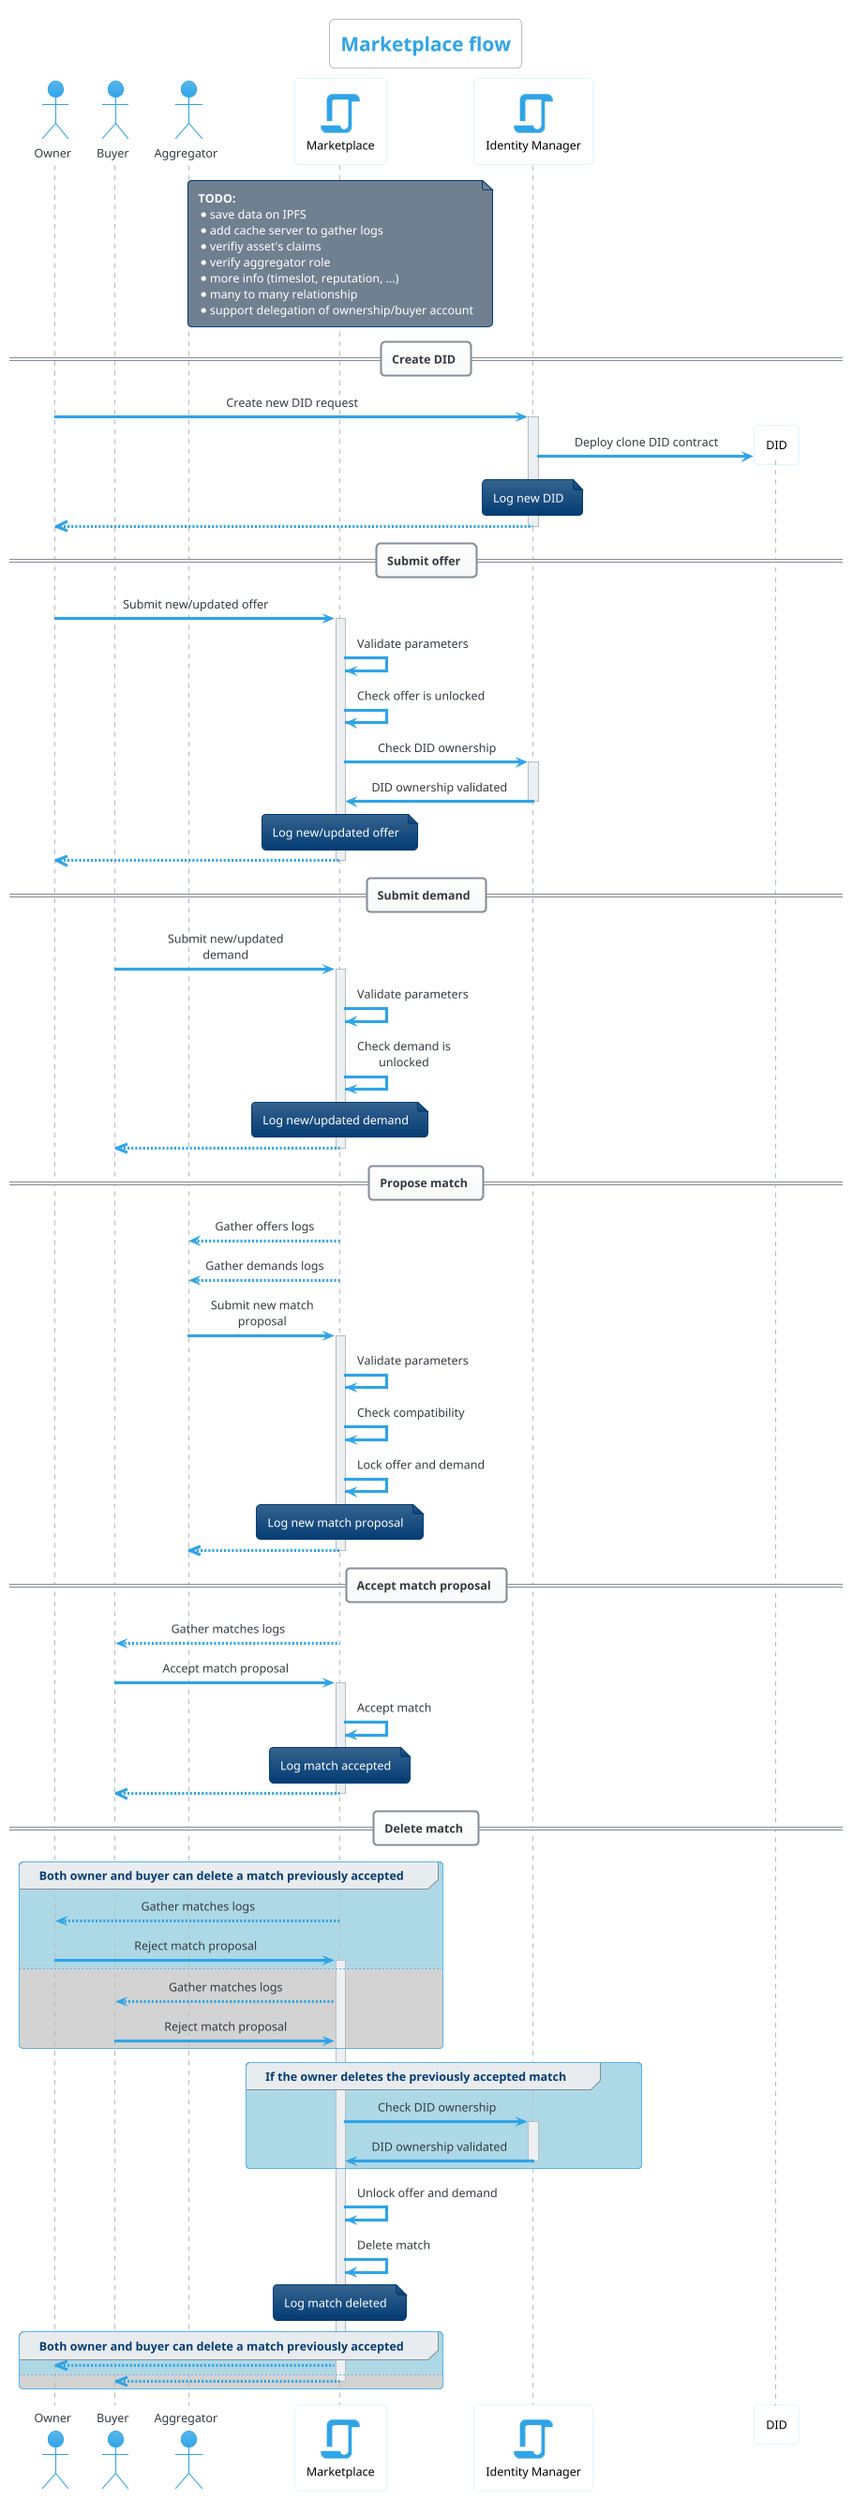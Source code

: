 @startuml Marketplace flow
title Marketplace flow
!theme cerulean
!include <material/common>
!include <material/script.puml>

skinparam maxMessageSize 150
skinparam defaultTextAlignment center
skinparam noteTextAlignment left
skinparam backgroundColor White
skinparam SequenceParticipantBorderThickness 0
skinparam ParticipantBackgroundColor Transparent
skinparam ParticipantFontColor Black

actor "Owner" as ow
actor "Buyer" as bu
actor "Aggregator" as ag
participant "MA_SCRIPT(#2fa4e7, 1)\nMarketplace" as ma #White
participant "MA_SCRIPT(#2fa4e7, 1)\nIdentity Manager" as im #White

note over ma #SlateGrey
    **TODO:**
    * save data on IPFS
    * add cache server to gather logs
    * verifiy asset's claims
    * verify aggregator role
    * more info (timeslot, reputation, ...)
    * many to many relationship
    * support delegation of ownership/buyer account
endnote

== Create DID ==
ow->im ++: Create new DID request
im->DID **: Deploy clone DID contract
note over im: Log new DID
im-->>ow --

== Submit offer ==
ow->ma ++: Submit new/updated offer
ma->ma: Validate parameters
ma->ma: Check offer is unlocked
ma->im ++: Check DID ownership
im->ma --: DID ownership validated
note over ma: Log new/updated offer
ma-->>ow --

== Submit demand ==
bu->ma ++: Submit new/updated demand
ma->ma: Validate parameters
ma->ma: Check demand is unlocked
note over ma: Log new/updated demand
ma-->>bu --

== Propose match ==
ag<--ma: Gather offers logs
ag<--ma: Gather demands logs
ag->ma ++: Submit new match proposal
ma->ma: Validate parameters
ma->ma: Check compatibility
ma->ma: Lock offer and demand
note over ma: Log new match proposal
ma-->>ag --

== Accept match proposal ==
bu<--ma: Gather matches logs
bu->ma ++: Accept match proposal
ma->ma: Accept match
note over ma: Log match accepted
ma-->>bu --

== Delete match ==
group #LightBlue Both owner and buyer can delete a match previously accepted
    ow<--ma: Gather matches logs
    ow->ma ++: Reject match proposal
    else #LightGray
    bu<--ma: Gather matches logs
    bu->ma: Reject match proposal
end
group #LightBlue If the owner deletes the previously accepted match
    ma->im ++: Check DID ownership
    im->ma --: DID ownership validated
end
ma->ma: Unlock offer and demand
ma->ma: Delete match
note over ma: Log match deleted
group #LightBlue Both owner and buyer can delete a match previously accepted
    ma-->>ow
    else #LightGray
    ma-->>bu --
end

@enduml